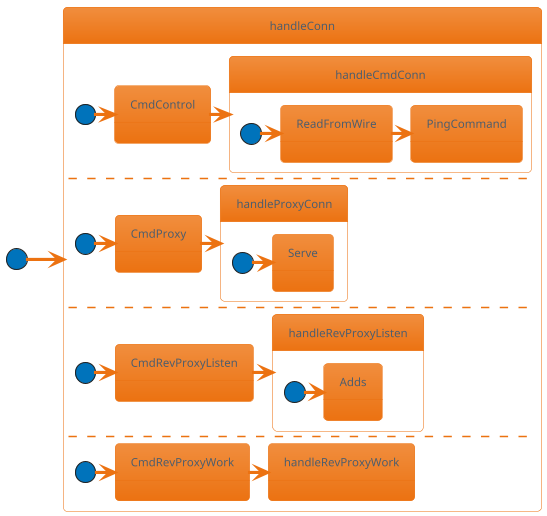@startuml
!theme aws-orange



[*] -> handleConn

state handleConn {
  [*] -> CmdControl
  CmdControl -> handleCmdConn
  --
  [*] -> CmdProxy
  CmdProxy -> handleProxyConn
  --
  [*] -> CmdRevProxyListen
  CmdRevProxyListen -> handleRevProxyListen
  --
  [*] -> CmdRevProxyWork
  CmdRevProxyWork -> handleRevProxyWork
}

state handleCmdConn {
    [*] -> ReadFromWire
    ReadFromWire -> PingCommand
}

state handleProxyConn{
    [*] -> Serve
}
state handleRevProxyListen{
    [*] -> Adds
}
@enduml